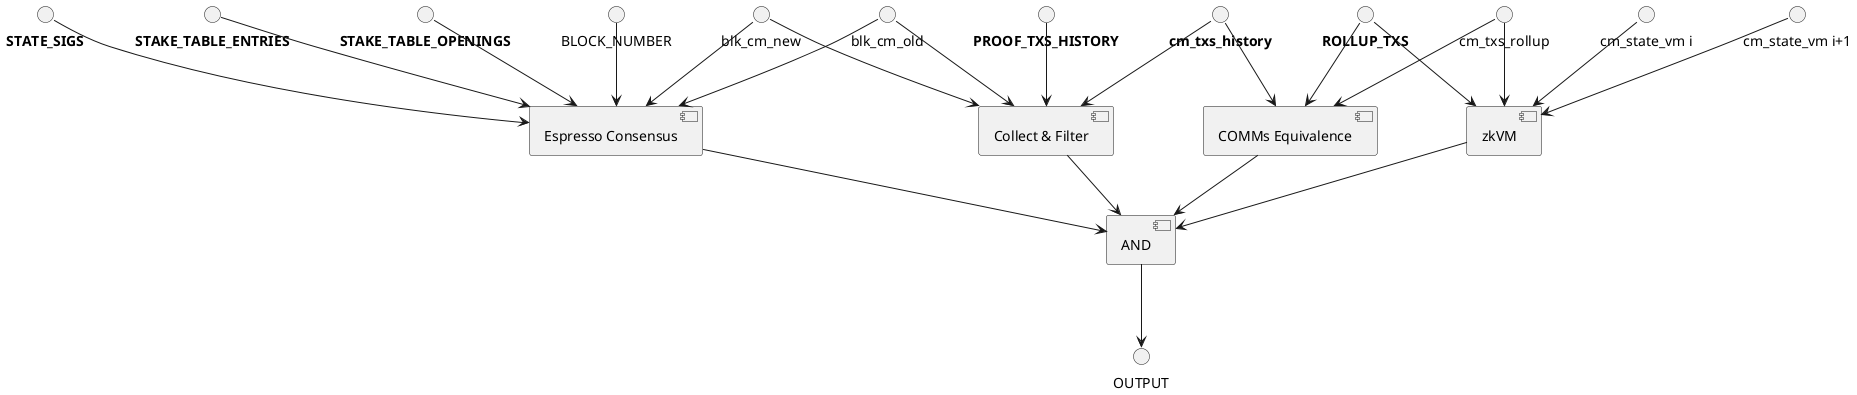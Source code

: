 @startuml

[Espresso Consensus] as EspCons
[Collect & Filter] as CF
[COMMs Equivalence] as CE
[AND] as AND

[zkVM] as ZK
blk_cm_new --> EspCons
"<b>STATE_SIGS</b>" --> EspCons
"<b>STAKE_TABLE_ENTRIES</b>" --> EspCons
"<b>STAKE_TABLE_OPENINGS</b>" --> EspCons
BLOCK_NUMBER --> EspCons



blk_cm_old --> CF
blk_cm_old --> EspCons
blk_cm_new --> CF
"<b>PROOF_TXS_HISTORY</b>" --> CF
"<b>ROLLUP_TXS</b>" --> CE
"<b>ROLLUP_TXS</b>" --> ZK

cm_txs_rollup --> CE
"<b>cm_txs_history</b>" --> CE
"<b>cm_txs_history</b>" --> CF

"cm_state_vm i" --> ZK
"cm_state_vm i+1" --> ZK
cm_txs_rollup --> ZK

EspCons -> AND
ZK --> AND
CE --> AND
CF --> AND

AND --> OUTPUT


@enduml
